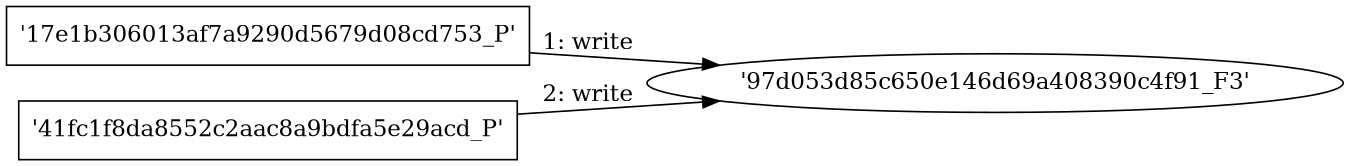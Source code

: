digraph "D:\Learning\Paper\apt\基于CTI的攻击预警\Dataset\攻击图\ASGfromALLCTI\Working Toward a Privacy Framework for the “Big Data” Era.dot" {
rankdir="LR"
size="9"
fixedsize="false"
splines="true"
nodesep=0.3
ranksep=0
fontsize=10
overlap="scalexy"
engine= "neato"
	"'97d053d85c650e146d69a408390c4f91_F3'" [node_type=file shape=ellipse]
	"'17e1b306013af7a9290d5679d08cd753_P'" [node_type=Process shape=box]
	"'17e1b306013af7a9290d5679d08cd753_P'" -> "'97d053d85c650e146d69a408390c4f91_F3'" [label="1: write"]
	"'97d053d85c650e146d69a408390c4f91_F3'" [node_type=file shape=ellipse]
	"'41fc1f8da8552c2aac8a9bdfa5e29acd_P'" [node_type=Process shape=box]
	"'41fc1f8da8552c2aac8a9bdfa5e29acd_P'" -> "'97d053d85c650e146d69a408390c4f91_F3'" [label="2: write"]
}
